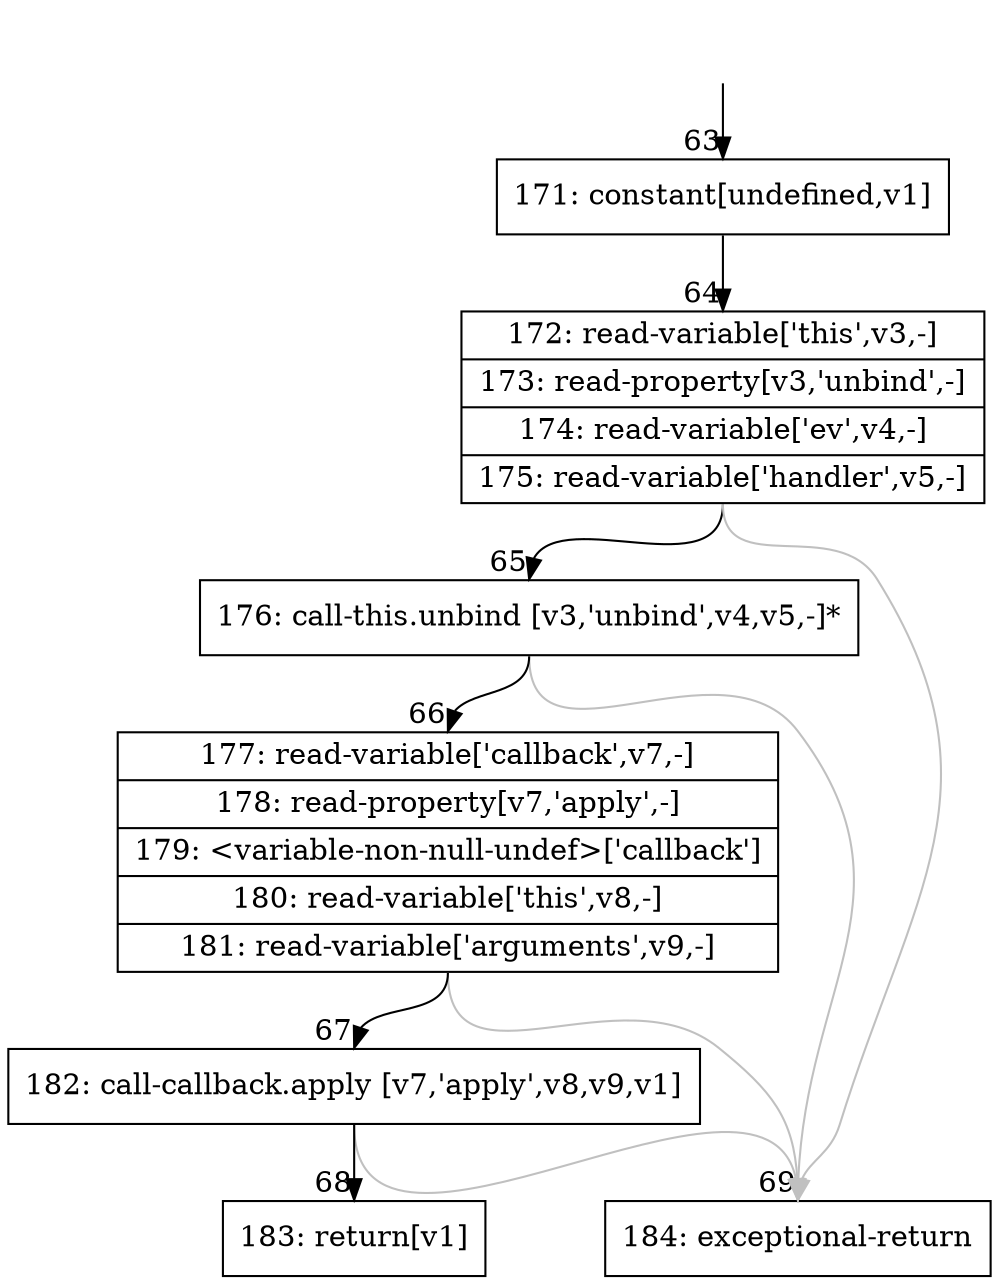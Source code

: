 digraph {
rankdir="TD"
BB_entry9[shape=none,label=""];
BB_entry9 -> BB63 [tailport=s, headport=n, headlabel="    63"]
BB63 [shape=record label="{171: constant[undefined,v1]}" ] 
BB63 -> BB64 [tailport=s, headport=n, headlabel="      64"]
BB64 [shape=record label="{172: read-variable['this',v3,-]|173: read-property[v3,'unbind',-]|174: read-variable['ev',v4,-]|175: read-variable['handler',v5,-]}" ] 
BB64 -> BB65 [tailport=s, headport=n, headlabel="      65"]
BB64 -> BB69 [tailport=s, headport=n, color=gray, headlabel="      69"]
BB65 [shape=record label="{176: call-this.unbind [v3,'unbind',v4,v5,-]*}" ] 
BB65 -> BB66 [tailport=s, headport=n, headlabel="      66"]
BB65 -> BB69 [tailport=s, headport=n, color=gray]
BB66 [shape=record label="{177: read-variable['callback',v7,-]|178: read-property[v7,'apply',-]|179: \<variable-non-null-undef\>['callback']|180: read-variable['this',v8,-]|181: read-variable['arguments',v9,-]}" ] 
BB66 -> BB67 [tailport=s, headport=n, headlabel="      67"]
BB66 -> BB69 [tailport=s, headport=n, color=gray]
BB67 [shape=record label="{182: call-callback.apply [v7,'apply',v8,v9,v1]}" ] 
BB67 -> BB68 [tailport=s, headport=n, headlabel="      68"]
BB67 -> BB69 [tailport=s, headport=n, color=gray]
BB68 [shape=record label="{183: return[v1]}" ] 
BB69 [shape=record label="{184: exceptional-return}" ] 
//#$~ 34
}
